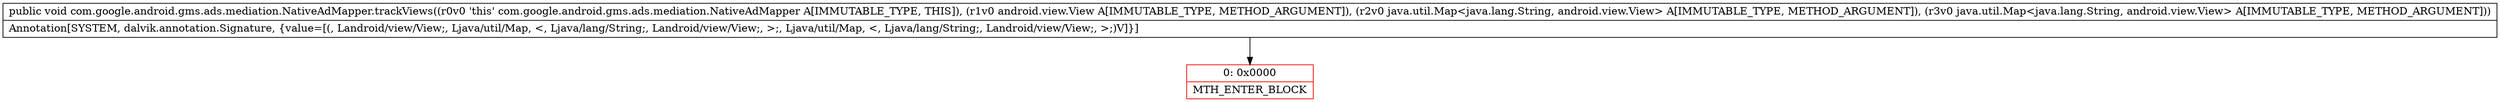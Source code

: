 digraph "CFG forcom.google.android.gms.ads.mediation.NativeAdMapper.trackViews(Landroid\/view\/View;Ljava\/util\/Map;Ljava\/util\/Map;)V" {
subgraph cluster_Region_1262682489 {
label = "R(0)";
node [shape=record,color=blue];
}
Node_0 [shape=record,color=red,label="{0\:\ 0x0000|MTH_ENTER_BLOCK\l}"];
MethodNode[shape=record,label="{public void com.google.android.gms.ads.mediation.NativeAdMapper.trackViews((r0v0 'this' com.google.android.gms.ads.mediation.NativeAdMapper A[IMMUTABLE_TYPE, THIS]), (r1v0 android.view.View A[IMMUTABLE_TYPE, METHOD_ARGUMENT]), (r2v0 java.util.Map\<java.lang.String, android.view.View\> A[IMMUTABLE_TYPE, METHOD_ARGUMENT]), (r3v0 java.util.Map\<java.lang.String, android.view.View\> A[IMMUTABLE_TYPE, METHOD_ARGUMENT]))  | Annotation[SYSTEM, dalvik.annotation.Signature, \{value=[(, Landroid\/view\/View;, Ljava\/util\/Map, \<, Ljava\/lang\/String;, Landroid\/view\/View;, \>;, Ljava\/util\/Map, \<, Ljava\/lang\/String;, Landroid\/view\/View;, \>;)V]\}]\l}"];
MethodNode -> Node_0;
}

